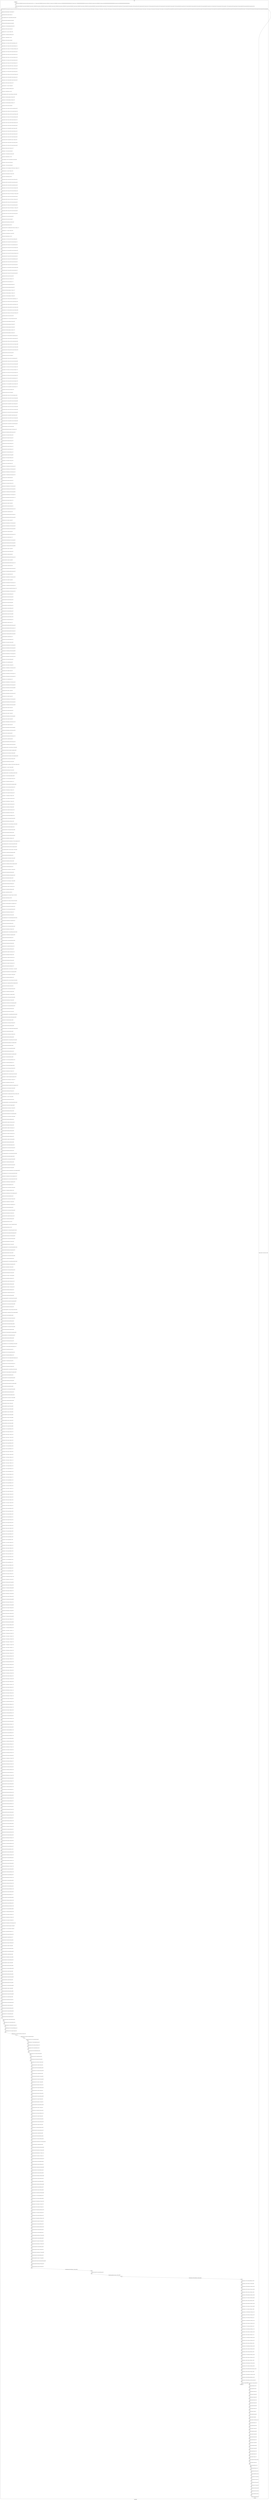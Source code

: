 digraph G {
label="Btor2XCFA";
subgraph cluster_0 {
label="main";
main_init[];
l1[];
l3[];
l4[];
l5[];
l6[];
l7[];
l8[];
l9[];
l10[];
l11[];
l12[];
l13[];
l14[];
l15[];
l16[];
l17[];
l18[];
l19[];
l20[];
l21[];
l22[];
l23[];
l24[];
l25[];
l26[];
l27[];
l28[];
l29[];
l30[];
l31[];
l32[];
l33[];
l34[];
l35[];
l36[];
l37[];
l38[];
l39[];
l40[];
l41[];
l42[];
l43[];
l44[];
l45[];
l46[];
l47[];
l48[];
l49[];
l50[];
l51[];
l52[];
l53[];
l54[];
l55[];
l56[];
l57[];
l58[];
l59[];
l60[];
l61[];
l62[];
l63[];
l64[];
l65[];
l66[];
l67[];
l68[];
l69[];
l70[];
l71[];
l72[];
l73[];
l74[];
l75[];
l76[];
l77[];
l78[];
l79[];
l80[];
l81[];
l82[];
l83[];
l84[];
l85[];
l86[];
l87[];
l88[];
l89[];
l90[];
l91[];
l92[];
l93[];
l94[];
l95[];
l96[];
l97[];
l98[];
l99[];
l100[];
l101[];
l102[];
l103[];
l104[];
l105[];
l106[];
l107[];
l108[];
l109[];
l110[];
l111[];
l112[];
l113[];
l114[];
l115[];
l116[];
l117[];
l118[];
l119[];
l120[];
l121[];
l122[];
l123[];
l124[];
l125[];
l126[];
l127[];
l128[];
l129[];
l130[];
l131[];
l132[];
l133[];
l134[];
l135[];
l136[];
l137[];
l138[];
l139[];
l140[];
l141[];
l142[];
l143[];
l144[];
l145[];
l146[];
l147[];
l148[];
l149[];
l150[];
l151[];
l152[];
l153[];
l154[];
l155[];
l156[];
l157[];
l158[];
l159[];
l160[];
l161[];
l162[];
l163[];
l164[];
l165[];
l166[];
l167[];
l168[];
l169[];
l170[];
l171[];
l172[];
l173[];
l174[];
l175[];
l176[];
l177[];
l178[];
l179[];
l180[];
l181[];
l182[];
l183[];
l184[];
l185[];
l186[];
l187[];
l188[];
l189[];
l190[];
l191[];
l192[];
l193[];
l194[];
l195[];
l196[];
l197[];
l198[];
l199[];
l200[];
l201[];
l202[];
l203[];
l204[];
l205[];
l206[];
l207[];
l208[];
l209[];
l210[];
l211[];
l212[];
l213[];
l214[];
l215[];
l216[];
l217[];
l218[];
l219[];
l220[];
l221[];
l222[];
l223[];
l224[];
l225[];
l226[];
l227[];
l228[];
l229[];
l230[];
l231[];
l232[];
l233[];
l234[];
l235[];
l236[];
l237[];
l238[];
l239[];
l240[];
l241[];
l242[];
l243[];
l244[];
l245[];
l246[];
l247[];
l248[];
l249[];
l250[];
l251[];
l252[];
l253[];
l254[];
l255[];
l256[];
l257[];
l258[];
l259[];
l260[];
l261[];
l262[];
l263[];
l264[];
l265[];
l266[];
l267[];
l268[];
l269[];
l270[];
l271[];
l272[];
l273[];
l274[];
l275[];
l276[];
l277[];
l278[];
l279[];
l280[];
l281[];
l282[];
l283[];
l284[];
l285[];
l286[];
l287[];
l288[];
l289[];
l290[];
l291[];
l292[];
l293[];
l294[];
l295[];
l296[];
l297[];
l298[];
l299[];
l300[];
l301[];
l302[];
l303[];
l304[];
l305[];
l306[];
l307[];
l308[];
l309[];
l310[];
l311[];
l312[];
l313[];
l314[];
l315[];
l316[];
l317[];
l318[];
l319[];
l320[];
l321[];
l322[];
l323[];
l324[];
l325[];
l326[];
l327[];
l328[];
l329[];
l330[];
l331[];
l332[];
l333[];
l334[];
l335[];
l336[];
l337[];
l338[];
l339[];
l340[];
l341[];
l342[];
l343[];
l344[];
l345[];
l346[];
l347[];
l348[];
l349[];
l350[];
l351[];
l352[];
l353[];
l354[];
l355[];
l356[];
l357[];
l358[];
l359[];
l360[];
l361[];
l362[];
l363[];
l364[];
l365[];
l366[];
l367[];
l368[];
l369[];
l370[];
l371[];
l372[];
l373[];
l374[];
l375[];
l376[];
l377[];
l378[];
l379[];
l380[];
l381[];
l382[];
l383[];
l384[];
l385[];
l386[];
l387[];
l388[];
l389[];
l390[];
l391[];
l392[];
l393[];
l394[];
l395[];
l396[];
l397[];
l398[];
l399[];
l400[];
l401[];
l402[];
l403[];
l404[];
l405[];
l406[];
l407[];
l408[];
l409[];
l410[];
l411[];
l412[];
l413[];
l414[];
l415[];
l416[];
l417[];
l418[];
l419[];
l420[];
l421[];
l422[];
l423[];
l424[];
l425[];
l426[];
l427[];
l428[];
l429[];
l430[];
l431[];
l432[];
l433[];
l434[];
l435[];
l436[];
l437[];
l438[];
l439[];
l440[];
l441[];
l442[];
l443[];
l444[];
l445[];
l446[];
l447[];
l448[];
l449[];
l450[];
l451[];
l452[];
l453[];
l454[];
l455[];
l456[];
l457[];
l458[];
l459[];
l460[];
l461[];
l462[];
l463[];
l464[];
l465[];
l466[];
l467[];
l468[];
l469[];
l470[];
l471[];
l472[];
l473[];
l474[];
l475[];
l476[];
l477[];
l478[];
l479[];
l480[];
l481[];
l482[];
l483[];
l484[];
l485[];
l486[];
l487[];
l488[];
l489[];
l490[];
l491[];
l492[];
l493[];
l494[];
l495[];
l496[];
l497[];
l498[];
l499[];
l500[];
l501[];
l502[];
l503[];
l504[];
l505[];
l506[];
l507[];
l508[];
l509[];
l510[];
l511[];
l512[];
l513[];
l514[];
l515[];
l516[];
l517[];
l518[];
l519[];
l520[];
l521[];
l522[];
l523[];
l524[];
l525[];
l526[];
l527[];
l528[];
l529[];
l530[];
l531[];
l532[];
l533[];
l534[];
l535[];
l536[];
l537[];
l538[];
l539[];
l540[];
l541[];
l542[];
l543[];
l544[];
l545[];
l546[];
l547[];
l548[];
l549[];
l550[];
l551[];
l552[];
l553[];
l554[];
l555[];
l556[];
l557[];
l558[];
l559[];
l560[];
l561[];
l562[];
l563[];
l564[];
l565[];
l566[];
l567[];
l568[];
l569[];
l570[];
l571[];
l572[];
l573[];
l574[];
l575[];
l576[];
l577[];
l578[];
l579[];
l580[];
l581[];
l582[];
l583[];
l584[];
l585[];
l586[];
l587[];
l588[];
l589[];
l590[];
l591[];
l592[];
l593[];
l594[];
l595[];
l596[];
l597[];
l598[];
l599[];
l600[];
l601[];
l602[];
l603[];
l604[];
l605[];
l606[];
l607[];
l608[];
l609[];
l610[];
l611[];
l612[];
l613[];
l614[];
l615[];
l616[];
l617[];
l618[];
l619[];
l620[];
l621[];
l622[];
l623[];
l624[];
l625[];
l626[];
l627[];
l628[];
l629[];
l630[];
l631[];
l632[];
l633[];
l634[];
l635[];
l636[];
l637[];
l638[];
l639[];
l640[];
l641[];
l642[];
l643[];
l644[];
l645[];
l646[];
l647[];
l648[];
l649[];
l650[];
l651[];
l652[];
l653[];
l654[];
l655[];
l656[];
l657[];
l658[];
l659[];
l660[];
l661[];
l662[];
l663[];
l664[];
l665[];
l666[];
l667[];
l668[];
l669[];
l670[];
l671[];
l672[];
l673[];
l674[];
l675[];
l676[];
l677[];
l678[];
l679[];
l680[];
l681[];
l682[];
l683[];
l684[];
l685[];
l686[];
l687[];
l688[];
l689[];
l690[];
l691[];
l692[];
l693[];
l694[];
l695[];
l696[];
l697[];
l698[];
l699[];
l700[];
l701[];
l702[];
l703[];
l704[];
l705[];
l706[];
l707[];
l708[];
l709[];
l710[];
l711[];
l712[];
l713[];
l714[];
l715[];
l716[];
l717[];
l718[];
l719[];
l720[];
l721[];
l722[];
l723[];
l724[];
l725[];
l726[];
l727[];
l728[];
l729[];
l730[];
l731[];
l732[];
l733[];
l734[];
l735[];
l736[];
l737[];
l738[];
l739[];
l740[];
l741[];
l742[];
l743[];
l744[];
l745[];
l746[];
l747[];
l748[];
l749[];
l750[];
l751[];
l752[];
l753[];
l754[];
l755[];
l756[];
l757[];
l758[];
l759[];
l760[];
l761[];
l762[];
l763[];
l764[];
l765[];
l766[];
l767[];
l768[];
l769[];
l770[];
l771[];
l772[];
l773[];
l774[];
l775[];
l776[];
l777[];
l778[];
l779[];
l780[];
l781[];
l782[];
l783[];
l784[];
l785[];
l786[];
l787[];
l788[];
l789[];
l790[];
l791[];
l792[];
l793[];
l794[];
l795[];
l796[];
l797[];
l798[];
l799[];
l800[];
l801[];
l802[];
l803[];
l804[];
l805[];
l806[];
l807[];
l808[];
l809[];
l810[];
l811[];
l812[];
l813[];
l814[];
l815[];
l816[];
l817[];
l818[];
l819[];
l820[];
l821[];
l822[];
l823[];
l824[];
l825[];
l826[];
l827[];
l828[];
l829[];
l830[];
l831[];
l832[];
l833[];
l834[];
l835[];
l836[];
l837[];
l838[];
l839[];
main_error[];
l840[];
l841[];
l842[];
l843[];
l844[];
l845[];
l846[];
l847[];
l848[];
l849[];
l850[];
l851[];
l852[];
l853[];
l854[];
l855[];
l856[];
l857[];
l858[];
l859[];
l860[];
l861[];
l862[];
l863[];
l864[];
l865[];
l866[];
l867[];
l868[];
l869[];
l870[];
l871[];
l872[];
l873[];
l874[];
l875[];
l876[];
l877[];
l878[];
l879[];
l880[];
main_init -> l1 [label="[(assign const_5 #b00000000),(assign const_30 #b0),(assign const_91 #b11111111),(assign const_92 #b00000000),(assign const_97 #b00010101),(assign const_102 #b00000001),(assign const_106 #b00000000000000000000000000010100),(assign const_107 #b000000000000000000000000),(assign const_150 #b00010100),(assign const_180 #b00000010),(assign const_465 #b00000000000000000000000000000000),(assign const_519 #b00000000000000000000000000000001)] "];
l3 -> l4 [label="[(havoc input_95),(havoc input_98),(havoc input_100),(havoc input_103),(havoc input_104),(havoc input_105),(havoc input_112),(havoc input_113),(havoc input_114),(havoc input_115),(havoc input_116),(havoc input_117),(havoc input_118),(havoc input_119),(havoc input_137),(havoc input_138),(havoc input_142),(havoc input_143),(havoc input_144),(havoc input_145),(havoc input_146),(havoc input_147),(havoc input_170),(havoc input_174),(havoc input_179),(havoc input_181),(havoc input_182),(havoc input_183),(havoc input_184),(havoc input_203),(havoc input_207),(havoc input_209),(havoc input_210),(havoc input_211),(havoc input_212),(havoc input_213),(havoc input_237),(havoc input_241),(havoc input_265),(havoc input_266),(havoc input_282),(havoc input_283),(havoc input_308),(havoc input_322),(havoc input_324),(havoc input_326),(havoc input_337),(havoc input_342),(havoc input_344),(havoc input_352),(havoc input_354),(havoc input_356),(havoc input_388),(havoc input_402),(havoc input_404),(havoc input_406),(havoc input_417),(havoc input_422),(havoc input_424),(havoc input_432),(havoc input_434),(havoc input_436)] "];
l4 -> l5 [label="[(assign binary_89 (bvand state_47 (bvnot state_87)))] "];
l5 -> l6 [label="[(assign binary_93 (bvxor const_91 state_12))] "];
l6 -> l7 [label="[(assign comparison_94 (ite (= const_92 binary_93) #b1 #b0))] "];
l7 -> l8 [label="[(assign binary_96 (bvand comparison_94 input_95))] "];
l8 -> l9 [label="[(assign binary_99 (bvand comparison_94 input_98))] "];
l9 -> l10 [label="[(assign binary_101 (bvand comparison_94 input_100))] "];
l10 -> l11 [label="[(assign binary_108 (bvxor const_91 state_10))] "];
l11 -> l12 [label="[(assign binary_109 (++ const_107 binary_108))] "];
l12 -> l13 [label="[(assign binary_110 (bvadd const_106 binary_109))] "];
l13 -> l14 [label="[(assign slice_111 (extract binary_110 0 8))] "];
l14 -> l15 [label="[(assign binary_120 (bvxor const_91 state_6))] "];
l15 -> l16 [label="[(assign ternary_121 (ite (= input_119 #b1) const_92 binary_120))] "];
l16 -> l17 [label="[(assign ternary_122 (ite (= input_118 #b1) const_91 ternary_121))] "];
l17 -> l18 [label="[(assign ternary_123 (ite (= input_117 #b1) binary_108 ternary_122))] "];
l18 -> l19 [label="[(assign ternary_124 (ite (= input_116 #b1) const_91 ternary_123))] "];
l19 -> l20 [label="[(assign ternary_125 (ite (= input_115 #b1) const_91 ternary_124))] "];
l20 -> l21 [label="[(assign ternary_126 (ite (= input_114 #b1) const_91 ternary_125))] "];
l21 -> l22 [label="[(assign ternary_127 (ite (= input_113 #b1) const_91 ternary_126))] "];
l22 -> l23 [label="[(assign ternary_128 (ite (= input_112 #b1) const_91 ternary_127))] "];
l23 -> l24 [label="[(assign ternary_129 (ite (= input_105 #b1) slice_111 ternary_128))] "];
l24 -> l25 [label="[(assign ternary_130 (ite (= input_104 #b1) const_91 ternary_129))] "];
l25 -> l26 [label="[(assign ternary_131 (ite (= input_103 #b1) const_91 ternary_130))] "];
l26 -> l27 [label="[(assign ternary_132 (ite (= binary_101 #b1) const_102 ternary_131))] "];
l27 -> l28 [label="[(assign ternary_133 (ite (= binary_99 #b1) const_91 ternary_132))] "];
l28 -> l29 [label="[(assign ternary_134 (ite (= binary_96 #b1) const_97 ternary_133))] "];
l29 -> l30 [label="[(assign binary_135 (bvxor const_91 ternary_134))] "];
l30 -> l31 [label="[(assign binary_139 (++ const_107 binary_93))] "];
l31 -> l32 [label="[(assign binary_140 (bvadd const_106 binary_139))] "];
l32 -> l33 [label="[(assign slice_141 (extract binary_140 0 8))] "];
l33 -> l34 [label="[(assign comparison_148 (ite (= const_102 binary_108) #b1 #b0))] "];
l34 -> l35 [label="[(assign binary_149 (bvand comparison_148 input_105))] "];
l35 -> l36 [label="[(assign binary_151 (bvand comparison_148 input_115))] "];
l36 -> l37 [label="[(assign binary_152 (bvand comparison_148 input_117))] "];
l37 -> l38 [label="[(assign binary_153 (bvxor const_91 state_8))] "];
l38 -> l39 [label="[(assign ternary_154 (ite (= binary_152 #b1) const_92 binary_153))] "];
l39 -> l40 [label="[(assign ternary_155 (ite (= binary_151 #b1) const_91 ternary_154))] "];
l40 -> l41 [label="[(assign ternary_156 (ite (= binary_149 #b1) const_150 ternary_155))] "];
l41 -> l42 [label="[(assign ternary_157 (ite (= input_147 #b1) const_102 ternary_156))] "];
l42 -> l43 [label="[(assign ternary_158 (ite (= input_146 #b1) const_91 ternary_157))] "];
l43 -> l44 [label="[(assign ternary_159 (ite (= input_100 #b1) binary_93 ternary_158))] "];
l44 -> l45 [label="[(assign ternary_160 (ite (= input_145 #b1) const_91 ternary_159))] "];
l45 -> l46 [label="[(assign ternary_161 (ite (= input_98 #b1) const_91 ternary_160))] "];
l46 -> l47 [label="[(assign ternary_162 (ite (= input_144 #b1) const_91 ternary_161))] "];
l47 -> l48 [label="[(assign ternary_163 (ite (= input_143 #b1) const_91 ternary_162))] "];
l48 -> l49 [label="[(assign ternary_164 (ite (= input_142 #b1) const_91 ternary_163))] "];
l49 -> l50 [label="[(assign ternary_165 (ite (= input_95 #b1) slice_141 ternary_164))] "];
l50 -> l51 [label="[(assign ternary_166 (ite (= input_138 #b1) const_91 ternary_165))] "];
l51 -> l52 [label="[(assign ternary_167 (ite (= input_137 #b1) const_91 ternary_166))] "];
l52 -> l53 [label="[(assign binary_168 (bvxor const_91 ternary_167))] "];
l53 -> l54 [label="[(assign binary_171 (bvxor const_91 state_18))] "];
l54 -> l55 [label="[(assign binary_172 (bvsrem binary_109 const_106))] "];
l55 -> l56 [label="[(assign slice_173 (extract binary_172 0 8))] "];
l56 -> l57 [label="[(assign comparison_175 (ite (= const_92 binary_108) #b1 #b0))] "];
l57 -> l58 [label="[(assign binary_176 (bvxor const_102 state_14))] "];
l58 -> l59 [label="[(assign binary_177 (bvxor const_91 state_16))] "];
l59 -> l60 [label="[(assign ternary_178 (ite (= comparison_175 #b1) binary_176 binary_177))] "];
l60 -> l61 [label="[(assign binary_185 (++ const_107 binary_120))] "];
l61 -> l62 [label="[(assign binary_186 (bvsrem binary_185 const_106))] "];
l62 -> l63 [label="[(assign slice_187 (extract binary_186 0 8))] "];
l63 -> l64 [label="[(assign ternary_188 (ite (= input_184 #b1) slice_187 binary_108))] "];
l64 -> l65 [label="[(assign ternary_189 (ite (= input_183 #b1) const_91 ternary_188))] "];
l65 -> l66 [label="[(assign ternary_190 (ite (= input_182 #b1) const_92 ternary_189))] "];
l66 -> l67 [label="[(assign ternary_191 (ite (= input_181 #b1) const_102 ternary_190))] "];
l67 -> l68 [label="[(assign ternary_192 (ite (= input_179 #b1) const_180 ternary_191))] "];
l68 -> l69 [label="[(assign ternary_193 (ite (= input_174 #b1) ternary_178 ternary_192))] "];
l69 -> l70 [label="[(assign ternary_194 (ite (= input_116 #b1) const_91 ternary_193))] "];
l70 -> l71 [label="[(assign ternary_195 (ite (= input_114 #b1) slice_173 ternary_194))] "];
l71 -> l72 [label="[(assign ternary_196 (ite (= input_113 #b1) const_91 ternary_195))] "];
l72 -> l73 [label="[(assign ternary_197 (ite (= input_112 #b1) const_91 ternary_196))] "];
l73 -> l74 [label="[(assign ternary_198 (ite (= input_170 #b1) binary_171 ternary_197))] "];
l74 -> l75 [label="[(assign ternary_199 (ite (= input_104 #b1) const_91 ternary_198))] "];
l75 -> l76 [label="[(assign ternary_200 (ite (= input_103 #b1) const_91 ternary_199))] "];
l76 -> l77 [label="[(assign binary_201 (bvxor const_91 ternary_200))] "];
l77 -> l78 [label="[(assign binary_204 (bvxor const_91 state_20))] "];
l78 -> l79 [label="[(assign binary_205 (bvsrem binary_139 const_106))] "];
l79 -> l80 [label="[(assign slice_206 (extract binary_205 0 8))] "];
l80 -> l81 [label="[(assign ternary_208 (ite (= comparison_94 #b1) binary_176 binary_177))] "];
l81 -> l82 [label="[(assign binary_214 (++ const_107 binary_153))] "];
l82 -> l83 [label="[(assign binary_215 (bvsrem binary_214 const_106))] "];
l83 -> l84 [label="[(assign slice_216 (extract binary_215 0 8))] "];
l84 -> l85 [label="[(assign ternary_217 (ite (= input_213 #b1) slice_216 binary_93))] "];
l85 -> l86 [label="[(assign ternary_218 (ite (= input_212 #b1) const_91 ternary_217))] "];
l86 -> l87 [label="[(assign ternary_219 (ite (= input_211 #b1) const_92 ternary_218))] "];
l87 -> l88 [label="[(assign ternary_220 (ite (= input_210 #b1) const_102 ternary_219))] "];
l88 -> l89 [label="[(assign ternary_221 (ite (= input_209 #b1) const_180 ternary_220))] "];
l89 -> l90 [label="[(assign ternary_222 (ite (= input_207 #b1) ternary_208 ternary_221))] "];
l90 -> l91 [label="[(assign ternary_223 (ite (= input_145 #b1) const_91 ternary_222))] "];
l91 -> l92 [label="[(assign ternary_224 (ite (= input_144 #b1) slice_206 ternary_223))] "];
l92 -> l93 [label="[(assign ternary_225 (ite (= input_143 #b1) const_91 ternary_224))] "];
l93 -> l94 [label="[(assign ternary_226 (ite (= input_142 #b1) const_91 ternary_225))] "];
l94 -> l95 [label="[(assign ternary_227 (ite (= input_203 #b1) binary_204 ternary_226))] "];
l95 -> l96 [label="[(assign ternary_228 (ite (= input_138 #b1) const_91 ternary_227))] "];
l96 -> l97 [label="[(assign ternary_229 (ite (= input_137 #b1) const_91 ternary_228))] "];
l97 -> l98 [label="[(assign binary_230 (bvxor const_91 ternary_229))] "];
l98 -> l99 [label="[(assign binary_232 (bvxor const_102 binary_176))] "];
l99 -> l100 [label="[(assign binary_234 (bvxor const_91 binary_177))] "];
l100 -> l101 [label="[(assign binary_236 (bvand comparison_94 input_207))] "];
l101 -> l102 [label="[(assign binary_238 (bvand comparison_94 input_237))] "];
l102 -> l103 [label="[(assign binary_239 (bvand comparison_175 input_117))] "];
l103 -> l104 [label="[(assign binary_240 (bvand comparison_175 input_174))] "];
l104 -> l105 [label="[(assign binary_242 (bvand comparison_175 input_241))] "];
l105 -> l106 [label="[(assign ternary_243 (ite (= binary_242 #b1) const_92 binary_171))] "];
l106 -> l107 [label="[(assign ternary_244 (ite (= binary_240 #b1) const_92 ternary_243))] "];
l107 -> l108 [label="[(assign ternary_245 (ite (= binary_239 #b1) const_92 ternary_244))] "];
l108 -> l109 [label="[(assign ternary_246 (ite (= binary_238 #b1) const_102 ternary_245))] "];
l109 -> l110 [label="[(assign ternary_247 (ite (= binary_236 #b1) const_102 ternary_246))] "];
l110 -> l111 [label="[(assign ternary_248 (ite (= binary_101 #b1) const_102 ternary_247))] "];
l111 -> l112 [label="[(assign binary_249 (bvxor const_91 ternary_248))] "];
l112 -> l113 [label="[(assign comparison_251 (ite (= const_102 binary_93) #b1 #b0))] "];
l113 -> l114 [label="[(assign binary_252 (bvand comparison_251 input_100))] "];
l114 -> l115 [label="[(assign binary_253 (bvand comparison_251 input_207))] "];
l115 -> l116 [label="[(assign binary_254 (bvand comparison_251 input_237))] "];
l116 -> l117 [label="[(assign binary_255 (bvand comparison_148 input_174))] "];
l117 -> l118 [label="[(assign binary_256 (bvand comparison_148 input_241))] "];
l118 -> l119 [label="[(assign ternary_257 (ite (= binary_256 #b1) const_92 binary_204))] "];
l119 -> l120 [label="[(assign ternary_258 (ite (= binary_255 #b1) const_92 ternary_257))] "];
l120 -> l121 [label="[(assign ternary_259 (ite (= binary_152 #b1) const_92 ternary_258))] "];
l121 -> l122 [label="[(assign ternary_260 (ite (= binary_254 #b1) const_102 ternary_259))] "];
l122 -> l123 [label="[(assign ternary_261 (ite (= binary_253 #b1) const_102 ternary_260))] "];
l123 -> l124 [label="[(assign ternary_262 (ite (= binary_252 #b1) const_102 ternary_261))] "];
l124 -> l125 [label="[(assign binary_263 (bvxor const_91 ternary_262))] "];
l125 -> l126 [label="[(assign binary_267 (bvxor const_102 state_22))] "];
l126 -> l127 [label="[(assign ternary_268 (ite (= input_119 #b1) const_92 binary_267))] "];
l127 -> l128 [label="[(assign ternary_269 (ite (= input_118 #b1) const_102 ternary_268))] "];
l128 -> l129 [label="[(assign ternary_270 (ite (= input_116 #b1) const_102 ternary_269))] "];
l129 -> l130 [label="[(assign ternary_271 (ite (= input_115 #b1) const_102 ternary_270))] "];
l130 -> l131 [label="[(assign ternary_272 (ite (= input_114 #b1) const_102 ternary_271))] "];
l131 -> l132 [label="[(assign ternary_273 (ite (= input_113 #b1) const_102 ternary_272))] "];
l132 -> l133 [label="[(assign ternary_274 (ite (= input_112 #b1) const_102 ternary_273))] "];
l133 -> l134 [label="[(assign ternary_275 (ite (= input_105 #b1) const_92 ternary_274))] "];
l134 -> l135 [label="[(assign ternary_276 (ite (= input_104 #b1) const_102 ternary_275))] "];
l135 -> l136 [label="[(assign ternary_277 (ite (= input_266 #b1) const_102 ternary_276))] "];
l136 -> l137 [label="[(assign ternary_278 (ite (= input_265 #b1) const_92 ternary_277))] "];
l137 -> l138 [label="[(assign binary_279 (bvxor const_102 ternary_278))] "];
l138 -> l139 [label="[(assign binary_284 (bvxor const_102 state_26))] "];
l139 -> l140 [label="[(assign ternary_285 (ite (= input_147 #b1) const_92 binary_284))] "];
l140 -> l141 [label="[(assign ternary_286 (ite (= input_146 #b1) const_102 ternary_285))] "];
l141 -> l142 [label="[(assign ternary_287 (ite (= input_145 #b1) const_102 ternary_286))] "];
l142 -> l143 [label="[(assign ternary_288 (ite (= input_98 #b1) const_102 ternary_287))] "];
l143 -> l144 [label="[(assign ternary_289 (ite (= input_144 #b1) const_102 ternary_288))] "];
l144 -> l145 [label="[(assign ternary_290 (ite (= input_143 #b1) const_102 ternary_289))] "];
l145 -> l146 [label="[(assign ternary_291 (ite (= input_142 #b1) const_102 ternary_290))] "];
l146 -> l147 [label="[(assign ternary_292 (ite (= input_95 #b1) const_92 ternary_291))] "];
l147 -> l148 [label="[(assign ternary_293 (ite (= input_138 #b1) const_102 ternary_292))] "];
l148 -> l149 [label="[(assign ternary_294 (ite (= input_283 #b1) const_102 ternary_293))] "];
l149 -> l150 [label="[(assign ternary_295 (ite (= input_282 #b1) const_92 ternary_294))] "];
l150 -> l151 [label="[(assign binary_296 (bvxor const_102 ternary_295))] "];
l151 -> l152 [label="[(assign binary_299 (bvand (bvnot state_31) (bvnot input_119)))] "];
l152 -> l153 [label="[(assign binary_300 (bvand binary_299 (bvnot input_184)))] "];
l153 -> l154 [label="[(assign binary_301 (bvor binary_300 input_183))] "];
l154 -> l155 [label="[(assign binary_302 (bvor binary_301 input_118))] "];
l155 -> l156 [label="[(assign binary_303 (bvor binary_302 input_116))] "];
l156 -> l157 [label="[(assign binary_304 (bvor binary_303 input_115))] "];
l157 -> l158 [label="[(assign binary_305 (bvor binary_304 input_114))] "];
l158 -> l159 [label="[(assign binary_306 (bvor binary_305 input_113))] "];
l159 -> l160 [label="[(assign binary_307 (bvor binary_306 input_112))] "];
l160 -> l161 [label="[(assign binary_309 (bvor binary_307 input_308))] "];
l161 -> l162 [label="[(assign binary_310 (bvor binary_309 input_104))] "];
l162 -> l163 [label="[(assign binary_311 (bvor binary_310 input_103))] "];
l163 -> l164 [label="[(assign binary_313 (bvor state_33 input_119))] "];
l164 -> l165 [label="[(assign binary_314 (bvand binary_313 (bvnot input_118)))] "];
l165 -> l166 [label="[(assign binary_315 (bvand binary_314 (bvnot input_182)))] "];
l166 -> l167 [label="[(assign binary_316 (bvand binary_315 (bvnot input_181)))] "];
l167 -> l168 [label="[(assign binary_317 (bvand binary_316 (bvnot input_179)))] "];
l168 -> l169 [label="[(assign binary_319 (bvor state_35 input_182))] "];
l169 -> l170 [label="[(assign binary_320 (bvor binary_319 input_181))] "];
l170 -> l171 [label="[(assign binary_321 (bvor binary_320 input_179))] "];
l171 -> l172 [label="[(assign binary_323 (bvand binary_321 (bvnot input_322)))] "];
l172 -> l173 [label="[(assign binary_325 (bvand binary_323 (bvnot input_324)))] "];
l173 -> l174 [label="[(assign binary_327 (bvand binary_325 (bvnot input_326)))] "];
l174 -> l175 [label="[(assign binary_328 (bvand binary_327 (bvnot input_241)))] "];
l175 -> l176 [label="[(assign binary_329 (bvand binary_328 (bvnot input_117)))] "];
l176 -> l177 [label="[(assign binary_330 (bvor binary_329 input_170))] "];
l177 -> l178 [label="[(assign binary_332 (bvor state_37 input_322))] "];
l178 -> l179 [label="[(assign binary_333 (bvor binary_332 input_241))] "];
l179 -> l180 [label="[(assign binary_334 (bvand binary_333 (bvnot input_116)))] "];
l180 -> l181 [label="[(assign binary_336 (bvor state_39 input_184))] "];
l181 -> l182 [label="[(assign binary_338 (bvand binary_336 (bvnot input_337)))] "];
l182 -> l183 [label="[(assign binary_339 (bvand binary_338 (bvnot input_183)))] "];
l183 -> l184 [label="[(assign binary_341 (bvor state_41 input_337))] "];
l184 -> l185 [label="[(assign binary_343 (bvand binary_341 (bvnot input_342)))] "];
l185 -> l186 [label="[(assign binary_345 (bvand binary_343 (bvnot input_344)))] "];
l186 -> l187 [label="[(assign binary_346 (bvand binary_345 (bvnot input_308)))] "];
l187 -> l188 [label="[(assign binary_348 (bvor state_43 input_324))] "];
l188 -> l189 [label="[(assign binary_349 (bvand binary_348 (bvnot input_113)))] "];
l189 -> l190 [label="[(assign binary_351 (bvor state_45 input_117))] "];
l190 -> l191 [label="[(assign binary_353 (bvand binary_351 (bvnot input_352)))] "];
l191 -> l192 [label="[(assign binary_355 (bvand binary_353 (bvnot input_354)))] "];
l192 -> l193 [label="[(assign binary_357 (bvand binary_355 (bvnot input_356)))] "];
l193 -> l194 [label="[(assign binary_359 (bvor state_47 input_352))] "];
l194 -> l195 [label="[(assign binary_360 (bvor binary_359 input_342))] "];
l195 -> l196 [label="[(assign binary_362 (bvor state_49 input_354))] "];
l196 -> l197 [label="[(assign binary_363 (bvand binary_362 (bvnot input_115)))] "];
l197 -> l198 [label="[(assign binary_365 (bvor state_51 input_356))] "];
l198 -> l199 [label="[(assign binary_366 (bvand binary_365 (bvnot input_114)))] "];
l199 -> l200 [label="[(assign binary_368 (bvor state_53 input_344))] "];
l200 -> l201 [label="[(assign binary_369 (bvand binary_368 (bvnot input_105)))] "];
l201 -> l202 [label="[(assign binary_370 (bvand binary_369 (bvnot input_104)))] "];
l202 -> l203 [label="[(assign binary_372 (bvor state_55 input_105))] "];
l203 -> l204 [label="[(assign binary_373 (bvand binary_372 (bvnot input_103)))] "];
l204 -> l205 [label="[(assign binary_375 (bvor state_57 input_326))] "];
l205 -> l206 [label="[(assign binary_376 (bvand binary_375 (bvnot input_112)))] "];
l206 -> l207 [label="[(assign binary_377 (bvand binary_376 (bvnot input_170)))] "];
l207 -> l208 [label="[(assign binary_379 (bvand (bvnot state_59) (bvnot input_147)))] "];
l208 -> l209 [label="[(assign binary_380 (bvand binary_379 (bvnot input_213)))] "];
l209 -> l210 [label="[(assign binary_381 (bvor binary_380 input_212))] "];
l210 -> l211 [label="[(assign binary_382 (bvor binary_381 input_146))] "];
l211 -> l212 [label="[(assign binary_383 (bvor binary_382 input_145))] "];
l212 -> l213 [label="[(assign binary_384 (bvor binary_383 input_98))] "];
l213 -> l214 [label="[(assign binary_385 (bvor binary_384 input_144))] "];
l214 -> l215 [label="[(assign binary_386 (bvor binary_385 input_143))] "];
l215 -> l216 [label="[(assign binary_387 (bvor binary_386 input_142))] "];
l216 -> l217 [label="[(assign binary_389 (bvor binary_387 input_388))] "];
l217 -> l218 [label="[(assign binary_390 (bvor binary_389 input_138))] "];
l218 -> l219 [label="[(assign binary_391 (bvor binary_390 input_137))] "];
l219 -> l220 [label="[(assign binary_393 (bvor state_61 input_147))] "];
l220 -> l221 [label="[(assign binary_394 (bvand binary_393 (bvnot input_146)))] "];
l221 -> l222 [label="[(assign binary_395 (bvand binary_394 (bvnot input_211)))] "];
l222 -> l223 [label="[(assign binary_396 (bvand binary_395 (bvnot input_210)))] "];
l223 -> l224 [label="[(assign binary_397 (bvand binary_396 (bvnot input_209)))] "];
l224 -> l225 [label="[(assign binary_399 (bvor state_63 input_211))] "];
l225 -> l226 [label="[(assign binary_400 (bvor binary_399 input_210))] "];
l226 -> l227 [label="[(assign binary_401 (bvor binary_400 input_209))] "];
l227 -> l228 [label="[(assign binary_403 (bvand binary_401 (bvnot input_402)))] "];
l228 -> l229 [label="[(assign binary_405 (bvand binary_403 (bvnot input_404)))] "];
l229 -> l230 [label="[(assign binary_407 (bvand binary_405 (bvnot input_406)))] "];
l230 -> l231 [label="[(assign binary_408 (bvand binary_407 (bvnot input_237)))] "];
l231 -> l232 [label="[(assign binary_409 (bvand binary_408 (bvnot input_100)))] "];
l232 -> l233 [label="[(assign binary_410 (bvor binary_409 input_203))] "];
l233 -> l234 [label="[(assign binary_412 (bvor state_65 input_402))] "];
l234 -> l235 [label="[(assign binary_413 (bvor binary_412 input_237))] "];
l235 -> l236 [label="[(assign binary_414 (bvand binary_413 (bvnot input_145)))] "];
l236 -> l237 [label="[(assign binary_416 (bvor state_67 input_213))] "];
l237 -> l238 [label="[(assign binary_418 (bvand binary_416 (bvnot input_417)))] "];
l238 -> l239 [label="[(assign binary_419 (bvand binary_418 (bvnot input_212)))] "];
l239 -> l240 [label="[(assign binary_421 (bvor state_69 input_417))] "];
l240 -> l241 [label="[(assign binary_423 (bvand binary_421 (bvnot input_422)))] "];
l241 -> l242 [label="[(assign binary_425 (bvand binary_423 (bvnot input_424)))] "];
l242 -> l243 [label="[(assign binary_426 (bvand binary_425 (bvnot input_388)))] "];
l243 -> l244 [label="[(assign binary_428 (bvor state_71 input_404))] "];
l244 -> l245 [label="[(assign binary_429 (bvand binary_428 (bvnot input_143)))] "];
l245 -> l246 [label="[(assign binary_431 (bvor state_73 input_100))] "];
l246 -> l247 [label="[(assign binary_433 (bvand binary_431 (bvnot input_432)))] "];
l247 -> l248 [label="[(assign binary_435 (bvand binary_433 (bvnot input_434)))] "];
l248 -> l249 [label="[(assign binary_437 (bvand binary_435 (bvnot input_436)))] "];
l249 -> l250 [label="[(assign binary_439 (bvor state_75 input_432))] "];
l250 -> l251 [label="[(assign binary_440 (bvor binary_439 input_422))] "];
l251 -> l252 [label="[(assign binary_442 (bvor state_77 input_434))] "];
l252 -> l253 [label="[(assign binary_443 (bvand binary_442 (bvnot input_98)))] "];
l253 -> l254 [label="[(assign binary_445 (bvor state_79 input_436))] "];
l254 -> l255 [label="[(assign binary_446 (bvand binary_445 (bvnot input_144)))] "];
l255 -> l256 [label="[(assign binary_448 (bvor state_81 input_424))] "];
l256 -> l257 [label="[(assign binary_449 (bvand binary_448 (bvnot input_95)))] "];
l257 -> l258 [label="[(assign binary_450 (bvand binary_449 (bvnot input_138)))] "];
l258 -> l259 [label="[(assign binary_452 (bvor state_83 input_95))] "];
l259 -> l260 [label="[(assign binary_453 (bvand binary_452 (bvnot input_137)))] "];
l260 -> l261 [label="[(assign binary_455 (bvor state_85 input_406))] "];
l261 -> l262 [label="[(assign binary_456 (bvand binary_455 (bvnot input_142)))] "];
l262 -> l263 [label="[(assign binary_457 (bvand binary_456 (bvnot input_203)))] "];
l263 -> l264 [label="[(assign comparison_459 (ite (= const_91 binary_120) #b1 #b0))] "];
l264 -> l265 [label="[(assign binary_460 (bvand (bvnot state_31) comparison_459))] "];
l265 -> l266 [label="[(assign binary_461 (bvor (bvnot input_119) binary_460))] "];
l266 -> l267 [label="[(assign binary_462 (bvand (bvnot state_31) (bvnot comparison_459)))] "];
l267 -> l268 [label="[(assign binary_463 (bvor (bvnot input_184) binary_462))] "];
l268 -> l269 [label="[(assign binary_464 (bvand binary_461 binary_463))] "];
l269 -> l270 [label="[(assign ternary_466 (ite (= comparison_175 #b1) binary_120 binary_153))] "];
l270 -> l271 [label="[(assign binary_467 (++ const_107 ternary_466))] "];
l271 -> l272 [label="[(assign binary_468 (bvsrem binary_467 const_106))] "];
l272 -> l273 [label="[(assign comparison_469 (ite (= const_465 binary_468) #b1 #b0))] "];
l273 -> l274 [label="[(assign binary_470 (bvand state_39 comparison_469))] "];
l274 -> l275 [label="[(assign binary_471 (bvor (bvnot input_337) binary_470))] "];
l275 -> l276 [label="[(assign binary_472 (bvand binary_464 binary_471))] "];
l276 -> l277 [label="[(assign binary_473 (bvand state_39 (bvnot comparison_469)))] "];
l277 -> l278 [label="[(assign binary_474 (bvor (bvnot input_183) binary_473))] "];
l278 -> l279 [label="[(assign binary_475 (bvand binary_472 binary_474))] "];
l279 -> l280 [label="[(assign binary_476 (bvor state_33 (bvnot input_118)))] "];
l280 -> l281 [label="[(assign binary_477 (bvand binary_475 binary_476))] "];
l281 -> l282 [label="[(assign binary_478 (bvor state_33 (bvnot input_182)))] "];
l282 -> l283 [label="[(assign binary_479 (bvand binary_477 binary_478))] "];
l283 -> l284 [label="[(assign binary_480 (bvor state_33 (bvnot input_181)))] "];
l284 -> l285 [label="[(assign binary_481 (bvand binary_479 binary_480))] "];
l285 -> l286 [label="[(assign binary_482 (bvor state_33 (bvnot input_179)))] "];
l286 -> l287 [label="[(assign binary_483 (bvand binary_481 binary_482))] "];
l287 -> l288 [label="[(assign binary_484 (bvand state_35 comparison_175))] "];
l288 -> l289 [label="[(assign binary_485 (bvor (bvnot input_322) binary_484))] "];
l289 -> l290 [label="[(assign binary_486 (bvand binary_483 binary_485))] "];
l290 -> l291 [label="[(assign comparison_487 (ite (= const_180 binary_108) #b1 #b0))] "];
l291 -> l292 [label="[(assign binary_488 (bvand state_35 comparison_487))] "];
l292 -> l293 [label="[(assign binary_489 (bvor (bvnot input_324) binary_488))] "];
l293 -> l294 [label="[(assign binary_490 (bvand binary_486 binary_489))] "];
l294 -> l295 [label="[(assign binary_491 (bvor binary_488 (bvnot input_326)))] "];
l295 -> l296 [label="[(assign binary_492 (bvand binary_490 binary_491))] "];
l296 -> l297 [label="[(assign binary_493 (bvand (bvnot comparison_175) (bvnot comparison_487)))] "];
l297 -> l298 [label="[(assign comparison_494 (ite (= const_91 ternary_466) #b1 #b0))] "];
l298 -> l299 [label="[(assign binary_495 (bvand binary_493 (bvnot comparison_494)))] "];
l299 -> l300 [label="[(assign comparison_496 (ite (= const_91 ternary_178) #b1 #b0))] "];
l300 -> l301 [label="[(assign binary_497 (bvand binary_495 comparison_496))] "];
l301 -> l302 [label="[(assign binary_498 (bvand state_35 binary_497))] "];
l302 -> l303 [label="[(assign binary_499 (bvor (bvnot input_241) binary_498))] "];
l303 -> l304 [label="[(assign binary_500 (bvand binary_492 binary_499))] "];
l304 -> l305 [label="[(assign binary_501 (bvand binary_495 (bvnot comparison_496)))] "];
l305 -> l306 [label="[(assign binary_502 (bvand state_35 binary_501))] "];
l306 -> l307 [label="[(assign binary_503 (bvor (bvnot input_174) binary_502))] "];
l307 -> l308 [label="[(assign binary_504 (bvand binary_500 binary_503))] "];
l308 -> l309 [label="[(assign binary_505 (bvand binary_493 comparison_494))] "];
l309 -> l310 [label="[(assign binary_506 (bvand state_35 binary_505))] "];
l310 -> l311 [label="[(assign binary_507 (bvor (bvnot input_117) binary_506))] "];
l311 -> l312 [label="[(assign binary_508 (bvand binary_504 binary_507))] "];
l312 -> l313 [label="[(assign binary_509 (bvor state_37 (bvnot input_116)))] "];
l313 -> l314 [label="[(assign binary_510 (bvand binary_508 binary_509))] "];
l314 -> l315 [label="[(assign slice_511 (extract binary_186 8 32))] "];
l315 -> l316 [label="[(assign comparison_512 (ite (= const_107 slice_511) #b1 #b0))] "];
l316 -> l317 [label="[(assign slice_513 (extract binary_186 0 8))] "];
l317 -> l318 [label="[(assign comparison_514 (ite (= binary_108 slice_513) #b1 #b0))] "];
l318 -> l319 [label="[(assign binary_515 (bvand comparison_512 comparison_514))] "];
l319 -> l320 [label="[(assign binary_516 (bvand state_45 (bvnot binary_515)))] "];
l320 -> l321 [label="[(assign binary_517 (bvor (bvnot input_352) binary_516))] "];
l321 -> l322 [label="[(assign binary_518 (bvand binary_510 binary_517))] "];
l322 -> l323 [label="[(assign binary_520 (bvsdiv binary_185 const_106))] "];
l323 -> l324 [label="[(assign comparison_521 (ite (= const_519 binary_520) #b1 #b0))] "];
l324 -> l325 [label="[(assign binary_522 (bvand binary_515 comparison_521))] "];
l325 -> l326 [label="[(assign binary_523 (bvand state_45 binary_522))] "];
l326 -> l327 [label="[(assign binary_524 (bvor (bvnot input_354) binary_523))] "];
l327 -> l328 [label="[(assign binary_525 (bvand binary_518 binary_524))] "];
l328 -> l329 [label="[(assign comparison_526 (ite (= const_465 binary_520) #b1 #b0))] "];
l329 -> l330 [label="[(assign binary_527 (bvand binary_515 comparison_526))] "];
l330 -> l331 [label="[(assign binary_528 (bvand state_45 binary_527))] "];
l331 -> l332 [label="[(assign binary_529 (bvor (bvnot input_356) binary_528))] "];
l332 -> l333 [label="[(assign binary_530 (bvand binary_525 binary_529))] "];
l333 -> l334 [label="[(assign binary_531 (bvor state_49 (bvnot input_115)))] "];
l334 -> l335 [label="[(assign binary_532 (bvand binary_530 binary_531))] "];
l335 -> l336 [label="[(assign binary_533 (bvor state_51 (bvnot input_114)))] "];
l336 -> l337 [label="[(assign binary_534 (bvand binary_532 binary_533))] "];
l337 -> l338 [label="[(assign binary_535 (bvor state_43 (bvnot input_113)))] "];
l338 -> l339 [label="[(assign binary_536 (bvand binary_534 binary_535))] "];
l339 -> l340 [label="[(assign binary_537 (bvor state_57 (bvnot input_112)))] "];
l340 -> l341 [label="[(assign binary_538 (bvand binary_536 binary_537))] "];
l341 -> l342 [label="[(assign comparison_539 (ite (= const_91 binary_171) #b1 #b0))] "];
l342 -> l343 [label="[(assign binary_540 (bvand state_57 (bvnot comparison_539)))] "];
l343 -> l344 [label="[(assign binary_541 (bvor (bvnot input_170) binary_540))] "];
l344 -> l345 [label="[(assign binary_542 (bvand binary_538 binary_541))] "];
l345 -> l346 [label="[(assign comparison_543 (ite (= const_102 binary_267) #b1 #b0))] "];
l346 -> l347 [label="[(assign binary_544 (bvor comparison_459 (bvnot comparison_543)))] "];
l347 -> l348 [label="[(assign binary_545 (bvand state_41 binary_544))] "];
l348 -> l349 [label="[(assign binary_546 (bvor (bvnot input_342) binary_545))] "];
l349 -> l350 [label="[(assign binary_547 (bvand binary_542 binary_546))] "];
l350 -> l351 [label="[(assign binary_548 (bvand state_41 comparison_469))] "];
l351 -> l352 [label="[(assign binary_549 (bvor (bvnot input_344) binary_548))] "];
l352 -> l353 [label="[(assign binary_550 (bvand binary_547 binary_549))] "];
l353 -> l354 [label="[(assign binary_551 (bvand state_41 (bvnot comparison_469)))] "];
l354 -> l355 [label="[(assign binary_552 (bvor (bvnot input_308) binary_551))] "];
l355 -> l356 [label="[(assign binary_553 (bvand binary_550 binary_552))] "];
l356 -> l357 [label="[(assign binary_554 (bvsdiv binary_467 const_106))] "];
l357 -> l358 [label="[(assign comparison_555 (ite (= const_465 binary_554) #b1 #b0))] "];
l358 -> l359 [label="[(assign binary_556 (bvand comparison_469 comparison_555))] "];
l359 -> l360 [label="[(assign binary_557 (bvand state_53 binary_556))] "];
l360 -> l361 [label="[(assign binary_558 (bvor (bvnot input_105) binary_557))] "];
l361 -> l362 [label="[(assign binary_559 (bvand binary_553 binary_558))] "];
l362 -> l363 [label="[(assign binary_560 (bvor (bvnot comparison_469) comparison_494))] "];
l363 -> l364 [label="[(assign binary_561 (bvand state_53 binary_560))] "];
l364 -> l365 [label="[(assign binary_562 (bvor (bvnot input_104) binary_561))] "];
l365 -> l366 [label="[(assign binary_563 (bvand binary_559 binary_562))] "];
l366 -> l367 [label="[(assign comparison_564 (ite (= const_92 binary_267) #b1 #b0))] "];
l367 -> l368 [label="[(assign binary_565 (bvand comparison_521 comparison_564))] "];
l368 -> l369 [label="[(assign binary_566 (bvand state_55 binary_565))] "];
l369 -> l370 [label="[(assign binary_567 (bvor (bvnot input_266) binary_566))] "];
l370 -> l371 [label="[(assign binary_568 (bvand binary_563 binary_567))] "];
l371 -> l372 [label="[(assign binary_569 (bvand comparison_521 comparison_543))] "];
l372 -> l373 [label="[(assign binary_570 (bvand state_55 binary_569))] "];
l373 -> l374 [label="[(assign binary_571 (bvor (bvnot input_265) binary_570))] "];
l374 -> l375 [label="[(assign binary_572 (bvand binary_568 binary_571))] "];
l375 -> l376 [label="[(assign binary_573 (bvand state_55 comparison_526))] "];
l376 -> l377 [label="[(assign binary_574 (bvor (bvnot input_103) binary_573))] "];
l377 -> l378 [label="[(assign binary_575 (bvand binary_572 binary_574))] "];
l378 -> l379 [label="[(assign comparison_576 (ite (= const_91 binary_153) #b1 #b0))] "];
l379 -> l380 [label="[(assign binary_577 (bvand (bvnot state_59) comparison_576))] "];
l380 -> l381 [label="[(assign binary_578 (bvor (bvnot input_147) binary_577))] "];
l381 -> l382 [label="[(assign binary_579 (bvand binary_575 binary_578))] "];
l382 -> l383 [label="[(assign binary_580 (bvand (bvnot state_59) (bvnot comparison_576)))] "];
l383 -> l384 [label="[(assign binary_581 (bvor (bvnot input_213) binary_580))] "];
l384 -> l385 [label="[(assign binary_582 (bvand binary_579 binary_581))] "];
l385 -> l386 [label="[(assign ternary_583 (ite (= comparison_94 #b1) binary_120 binary_153))] "];
l386 -> l387 [label="[(assign binary_584 (++ const_107 ternary_583))] "];
l387 -> l388 [label="[(assign binary_585 (bvsrem binary_584 const_106))] "];
l388 -> l389 [label="[(assign comparison_586 (ite (= const_519 binary_585) #b1 #b0))] "];
l389 -> l390 [label="[(assign binary_587 (bvand state_67 comparison_586))] "];
l390 -> l391 [label="[(assign binary_588 (bvor (bvnot input_417) binary_587))] "];
l391 -> l392 [label="[(assign binary_589 (bvand binary_582 binary_588))] "];
l392 -> l393 [label="[(assign binary_590 (bvand state_67 (bvnot comparison_586)))] "];
l393 -> l394 [label="[(assign binary_591 (bvor (bvnot input_212) binary_590))] "];
l394 -> l395 [label="[(assign binary_592 (bvand binary_589 binary_591))] "];
l395 -> l396 [label="[(assign binary_593 (bvor state_61 (bvnot input_146)))] "];
l396 -> l397 [label="[(assign binary_594 (bvand binary_592 binary_593))] "];
l397 -> l398 [label="[(assign binary_595 (bvor state_61 (bvnot input_211)))] "];
l398 -> l399 [label="[(assign binary_596 (bvand binary_594 binary_595))] "];
l399 -> l400 [label="[(assign binary_597 (bvor state_61 (bvnot input_210)))] "];
l400 -> l401 [label="[(assign binary_598 (bvand binary_596 binary_597))] "];
l401 -> l402 [label="[(assign binary_599 (bvor state_61 (bvnot input_209)))] "];
l402 -> l403 [label="[(assign binary_600 (bvand binary_598 binary_599))] "];
l403 -> l404 [label="[(assign binary_601 (bvand state_63 comparison_251))] "];
l404 -> l405 [label="[(assign binary_602 (bvor (bvnot input_402) binary_601))] "];
l405 -> l406 [label="[(assign binary_603 (bvand binary_600 binary_602))] "];
l406 -> l407 [label="[(assign comparison_604 (ite (= const_180 binary_93) #b1 #b0))] "];
l407 -> l408 [label="[(assign binary_605 (bvand state_63 comparison_604))] "];
l408 -> l409 [label="[(assign binary_606 (bvor (bvnot input_404) binary_605))] "];
l409 -> l410 [label="[(assign binary_607 (bvand binary_603 binary_606))] "];
l410 -> l411 [label="[(assign binary_608 (bvor binary_605 (bvnot input_406)))] "];
l411 -> l412 [label="[(assign binary_609 (bvand binary_607 binary_608))] "];
l412 -> l413 [label="[(assign binary_610 (bvand (bvnot comparison_251) (bvnot comparison_604)))] "];
l413 -> l414 [label="[(assign comparison_611 (ite (= const_91 ternary_583) #b1 #b0))] "];
l414 -> l415 [label="[(assign binary_612 (bvand binary_610 (bvnot comparison_611)))] "];
l415 -> l416 [label="[(assign comparison_613 (ite (= const_91 ternary_208) #b1 #b0))] "];
l416 -> l417 [label="[(assign binary_614 (bvand binary_612 comparison_613))] "];
l417 -> l418 [label="[(assign binary_615 (bvand state_63 binary_614))] "];
l418 -> l419 [label="[(assign binary_616 (bvor (bvnot input_237) binary_615))] "];
l419 -> l420 [label="[(assign binary_617 (bvand binary_609 binary_616))] "];
l420 -> l421 [label="[(assign binary_618 (bvand binary_612 (bvnot comparison_613)))] "];
l421 -> l422 [label="[(assign binary_619 (bvand state_63 binary_618))] "];
l422 -> l423 [label="[(assign binary_620 (bvor (bvnot input_207) binary_619))] "];
l423 -> l424 [label="[(assign binary_621 (bvand binary_617 binary_620))] "];
l424 -> l425 [label="[(assign binary_622 (bvand binary_610 comparison_611))] "];
l425 -> l426 [label="[(assign binary_623 (bvand state_63 binary_622))] "];
l426 -> l427 [label="[(assign binary_624 (bvor (bvnot input_100) binary_623))] "];
l427 -> l428 [label="[(assign binary_625 (bvand binary_621 binary_624))] "];
l428 -> l429 [label="[(assign binary_626 (bvor state_65 (bvnot input_145)))] "];
l429 -> l430 [label="[(assign binary_627 (bvand binary_625 binary_626))] "];
l430 -> l431 [label="[(assign slice_628 (extract binary_215 8 32))] "];
l431 -> l432 [label="[(assign comparison_629 (ite (= const_107 slice_628) #b1 #b0))] "];
l432 -> l433 [label="[(assign slice_630 (extract binary_215 0 8))] "];
l433 -> l434 [label="[(assign comparison_631 (ite (= binary_93 slice_630) #b1 #b0))] "];
l434 -> l435 [label="[(assign binary_632 (bvand comparison_629 comparison_631))] "];
l435 -> l436 [label="[(assign binary_633 (bvand state_73 (bvnot binary_632)))] "];
l436 -> l437 [label="[(assign binary_634 (bvor (bvnot input_432) binary_633))] "];
l437 -> l438 [label="[(assign binary_635 (bvand binary_627 binary_634))] "];
l438 -> l439 [label="[(assign binary_636 (bvsdiv binary_214 const_106))] "];
l439 -> l440 [label="[(assign comparison_637 (ite (= const_519 binary_636) #b1 #b0))] "];
l440 -> l441 [label="[(assign binary_638 (bvand binary_632 comparison_637))] "];
l441 -> l442 [label="[(assign binary_639 (bvand state_73 binary_638))] "];
l442 -> l443 [label="[(assign binary_640 (bvor (bvnot input_434) binary_639))] "];
l443 -> l444 [label="[(assign binary_641 (bvand binary_635 binary_640))] "];
l444 -> l445 [label="[(assign comparison_642 (ite (= const_465 binary_636) #b1 #b0))] "];
l445 -> l446 [label="[(assign binary_643 (bvand binary_632 comparison_642))] "];
l446 -> l447 [label="[(assign binary_644 (bvand state_73 binary_643))] "];
l447 -> l448 [label="[(assign binary_645 (bvor (bvnot input_436) binary_644))] "];
l448 -> l449 [label="[(assign binary_646 (bvand binary_641 binary_645))] "];
l449 -> l450 [label="[(assign binary_647 (bvor state_77 (bvnot input_98)))] "];
l450 -> l451 [label="[(assign binary_648 (bvand binary_646 binary_647))] "];
l451 -> l452 [label="[(assign binary_649 (bvor state_79 (bvnot input_144)))] "];
l452 -> l453 [label="[(assign binary_650 (bvand binary_648 binary_649))] "];
l453 -> l454 [label="[(assign binary_651 (bvor state_71 (bvnot input_143)))] "];
l454 -> l455 [label="[(assign binary_652 (bvand binary_650 binary_651))] "];
l455 -> l456 [label="[(assign binary_653 (bvor state_85 (bvnot input_142)))] "];
l456 -> l457 [label="[(assign binary_654 (bvand binary_652 binary_653))] "];
l457 -> l458 [label="[(assign comparison_655 (ite (= const_91 binary_204) #b1 #b0))] "];
l458 -> l459 [label="[(assign binary_656 (bvand state_85 (bvnot comparison_655)))] "];
l459 -> l460 [label="[(assign binary_657 (bvor (bvnot input_203) binary_656))] "];
l460 -> l461 [label="[(assign binary_658 (bvand binary_654 binary_657))] "];
l461 -> l462 [label="[(assign comparison_659 (ite (= const_102 binary_284) #b1 #b0))] "];
l462 -> l463 [label="[(assign binary_660 (bvor comparison_576 (bvnot comparison_659)))] "];
l463 -> l464 [label="[(assign binary_661 (bvand state_69 binary_660))] "];
l464 -> l465 [label="[(assign binary_662 (bvor (bvnot input_422) binary_661))] "];
l465 -> l466 [label="[(assign binary_663 (bvand binary_658 binary_662))] "];
l466 -> l467 [label="[(assign binary_664 (bvand state_69 comparison_586))] "];
l467 -> l468 [label="[(assign binary_665 (bvor (bvnot input_424) binary_664))] "];
l468 -> l469 [label="[(assign binary_666 (bvand binary_663 binary_665))] "];
l469 -> l470 [label="[(assign binary_667 (bvand state_69 (bvnot comparison_586)))] "];
l470 -> l471 [label="[(assign binary_668 (bvor (bvnot input_388) binary_667))] "];
l471 -> l472 [label="[(assign binary_669 (bvand binary_666 binary_668))] "];
l472 -> l473 [label="[(assign binary_670 (bvsdiv binary_584 const_106))] "];
l473 -> l474 [label="[(assign comparison_671 (ite (= const_465 binary_670) #b1 #b0))] "];
l474 -> l475 [label="[(assign binary_672 (bvand comparison_586 comparison_671))] "];
l475 -> l476 [label="[(assign binary_673 (bvand state_81 binary_672))] "];
l476 -> l477 [label="[(assign binary_674 (bvor (bvnot input_95) binary_673))] "];
l477 -> l478 [label="[(assign binary_675 (bvand binary_669 binary_674))] "];
l478 -> l479 [label="[(assign binary_676 (bvor (bvnot comparison_586) comparison_611))] "];
l479 -> l480 [label="[(assign binary_677 (bvand state_81 binary_676))] "];
l480 -> l481 [label="[(assign binary_678 (bvor (bvnot input_138) binary_677))] "];
l481 -> l482 [label="[(assign binary_679 (bvand binary_675 binary_678))] "];
l482 -> l483 [label="[(assign comparison_680 (ite (= const_92 binary_284) #b1 #b0))] "];
l483 -> l484 [label="[(assign binary_681 (bvand comparison_637 comparison_680))] "];
l484 -> l485 [label="[(assign binary_682 (bvand state_83 binary_681))] "];
l485 -> l486 [label="[(assign binary_683 (bvor (bvnot input_283) binary_682))] "];
l486 -> l487 [label="[(assign binary_684 (bvand binary_679 binary_683))] "];
l487 -> l488 [label="[(assign binary_685 (bvand comparison_637 comparison_659))] "];
l488 -> l489 [label="[(assign binary_686 (bvand state_83 binary_685))] "];
l489 -> l490 [label="[(assign binary_687 (bvor (bvnot input_282) binary_686))] "];
l490 -> l491 [label="[(assign binary_688 (bvand binary_684 binary_687))] "];
l491 -> l492 [label="[(assign binary_689 (bvand state_83 comparison_642))] "];
l492 -> l493 [label="[(assign binary_690 (bvor (bvnot input_137) binary_689))] "];
l493 -> l494 [label="[(assign binary_691 (bvand binary_688 binary_690))] "];
l494 -> l495 [label="[(assign binary_692 (bvor input_119 input_184))] "];
l495 -> l496 [label="[(assign binary_693 (bvor input_337 binary_692))] "];
l496 -> l497 [label="[(assign binary_694 (bvor input_183 binary_693))] "];
l497 -> l498 [label="[(assign binary_695 (bvor input_118 binary_694))] "];
l498 -> l499 [label="[(assign binary_696 (bvor input_182 binary_695))] "];
l499 -> l500 [label="[(assign binary_697 (bvor input_181 binary_696))] "];
l500 -> l501 [label="[(assign binary_698 (bvor input_179 binary_697))] "];
l501 -> l502 [label="[(assign binary_699 (bvor input_322 binary_698))] "];
l502 -> l503 [label="[(assign binary_700 (bvor input_324 binary_699))] "];
l503 -> l504 [label="[(assign binary_701 (bvor input_326 binary_700))] "];
l504 -> l505 [label="[(assign binary_702 (bvor input_241 binary_701))] "];
l505 -> l506 [label="[(assign binary_703 (bvor input_174 binary_702))] "];
l506 -> l507 [label="[(assign binary_704 (bvor input_117 binary_703))] "];
l507 -> l508 [label="[(assign binary_705 (bvor input_116 binary_704))] "];
l508 -> l509 [label="[(assign binary_706 (bvor input_352 binary_705))] "];
l509 -> l510 [label="[(assign binary_707 (bvor input_354 binary_706))] "];
l510 -> l511 [label="[(assign binary_708 (bvor input_356 binary_707))] "];
l511 -> l512 [label="[(assign binary_709 (bvor input_115 binary_708))] "];
l512 -> l513 [label="[(assign binary_710 (bvor input_114 binary_709))] "];
l513 -> l514 [label="[(assign binary_711 (bvor input_113 binary_710))] "];
l514 -> l515 [label="[(assign binary_712 (bvor input_112 binary_711))] "];
l515 -> l516 [label="[(assign binary_713 (bvor input_170 binary_712))] "];
l516 -> l517 [label="[(assign binary_714 (bvor input_342 binary_713))] "];
l517 -> l518 [label="[(assign binary_715 (bvor input_344 binary_714))] "];
l518 -> l519 [label="[(assign binary_716 (bvor input_308 binary_715))] "];
l519 -> l520 [label="[(assign binary_717 (bvor input_105 binary_716))] "];
l520 -> l521 [label="[(assign binary_718 (bvor input_104 binary_717))] "];
l521 -> l522 [label="[(assign binary_719 (bvor input_266 binary_718))] "];
l522 -> l523 [label="[(assign binary_720 (bvor input_265 binary_719))] "];
l523 -> l524 [label="[(assign binary_721 (bvor input_103 binary_720))] "];
l524 -> l525 [label="[(assign binary_722 (bvor input_147 binary_721))] "];
l525 -> l526 [label="[(assign binary_723 (bvor input_213 binary_722))] "];
l526 -> l527 [label="[(assign binary_724 (bvor input_417 binary_723))] "];
l527 -> l528 [label="[(assign binary_725 (bvor input_212 binary_724))] "];
l528 -> l529 [label="[(assign binary_726 (bvor input_146 binary_725))] "];
l529 -> l530 [label="[(assign binary_727 (bvor input_211 binary_726))] "];
l530 -> l531 [label="[(assign binary_728 (bvor input_210 binary_727))] "];
l531 -> l532 [label="[(assign binary_729 (bvor input_209 binary_728))] "];
l532 -> l533 [label="[(assign binary_730 (bvor input_402 binary_729))] "];
l533 -> l534 [label="[(assign binary_731 (bvor input_404 binary_730))] "];
l534 -> l535 [label="[(assign binary_732 (bvor input_406 binary_731))] "];
l535 -> l536 [label="[(assign binary_733 (bvor input_237 binary_732))] "];
l536 -> l537 [label="[(assign binary_734 (bvor input_207 binary_733))] "];
l537 -> l538 [label="[(assign binary_735 (bvor input_100 binary_734))] "];
l538 -> l539 [label="[(assign binary_736 (bvor input_145 binary_735))] "];
l539 -> l540 [label="[(assign binary_737 (bvor input_432 binary_736))] "];
l540 -> l541 [label="[(assign binary_738 (bvor input_434 binary_737))] "];
l541 -> l542 [label="[(assign binary_739 (bvor input_436 binary_738))] "];
l542 -> l543 [label="[(assign binary_740 (bvor input_98 binary_739))] "];
l543 -> l544 [label="[(assign binary_741 (bvor input_144 binary_740))] "];
l544 -> l545 [label="[(assign binary_742 (bvor input_143 binary_741))] "];
l545 -> l546 [label="[(assign binary_743 (bvor input_142 binary_742))] "];
l546 -> l547 [label="[(assign binary_744 (bvor input_203 binary_743))] "];
l547 -> l548 [label="[(assign binary_745 (bvor input_422 binary_744))] "];
l548 -> l549 [label="[(assign binary_746 (bvor input_424 binary_745))] "];
l549 -> l550 [label="[(assign binary_747 (bvor input_388 binary_746))] "];
l550 -> l551 [label="[(assign binary_748 (bvor input_95 binary_747))] "];
l551 -> l552 [label="[(assign binary_749 (bvor input_138 binary_748))] "];
l552 -> l553 [label="[(assign binary_750 (bvor input_283 binary_749))] "];
l553 -> l554 [label="[(assign binary_751 (bvor input_282 binary_750))] "];
l554 -> l555 [label="[(assign binary_752 (bvor input_137 binary_751))] "];
l555 -> l556 [label="[(assign binary_753 (bvand binary_691 binary_752))] "];
l556 -> l557 [label="[(assign binary_754 (bvand input_119 input_184))] "];
l557 -> l558 [label="[(assign binary_755 (bvand input_337 binary_692))] "];
l558 -> l559 [label="[(assign binary_756 (bvor binary_754 binary_755))] "];
l559 -> l560 [label="[(assign binary_757 (bvand input_183 binary_693))] "];
l560 -> l561 [label="[(assign binary_758 (bvor binary_756 binary_757))] "];
l561 -> l562 [label="[(assign binary_759 (bvand input_118 binary_694))] "];
l562 -> l563 [label="[(assign binary_760 (bvor binary_758 binary_759))] "];
l563 -> l564 [label="[(assign binary_761 (bvand input_182 binary_695))] "];
l564 -> l565 [label="[(assign binary_762 (bvor binary_760 binary_761))] "];
l565 -> l566 [label="[(assign binary_763 (bvand input_181 binary_696))] "];
l566 -> l567 [label="[(assign binary_764 (bvor binary_762 binary_763))] "];
l567 -> l568 [label="[(assign binary_765 (bvand input_179 binary_697))] "];
l568 -> l569 [label="[(assign binary_766 (bvor binary_764 binary_765))] "];
l569 -> l570 [label="[(assign binary_767 (bvand input_322 binary_698))] "];
l570 -> l571 [label="[(assign binary_768 (bvor binary_766 binary_767))] "];
l571 -> l572 [label="[(assign binary_769 (bvand input_324 binary_699))] "];
l572 -> l573 [label="[(assign binary_770 (bvor binary_768 binary_769))] "];
l573 -> l574 [label="[(assign binary_771 (bvand input_326 binary_700))] "];
l574 -> l575 [label="[(assign binary_772 (bvor binary_770 binary_771))] "];
l575 -> l576 [label="[(assign binary_773 (bvand input_241 binary_701))] "];
l576 -> l577 [label="[(assign binary_774 (bvor binary_772 binary_773))] "];
l577 -> l578 [label="[(assign binary_775 (bvand input_174 binary_702))] "];
l578 -> l579 [label="[(assign binary_776 (bvor binary_774 binary_775))] "];
l579 -> l580 [label="[(assign binary_777 (bvand input_117 binary_703))] "];
l580 -> l581 [label="[(assign binary_778 (bvor binary_776 binary_777))] "];
l581 -> l582 [label="[(assign binary_779 (bvand input_116 binary_704))] "];
l582 -> l583 [label="[(assign binary_780 (bvor binary_778 binary_779))] "];
l583 -> l584 [label="[(assign binary_781 (bvand input_352 binary_705))] "];
l584 -> l585 [label="[(assign binary_782 (bvor binary_780 binary_781))] "];
l585 -> l586 [label="[(assign binary_783 (bvand input_354 binary_706))] "];
l586 -> l587 [label="[(assign binary_784 (bvor binary_782 binary_783))] "];
l587 -> l588 [label="[(assign binary_785 (bvand input_356 binary_707))] "];
l588 -> l589 [label="[(assign binary_786 (bvor binary_784 binary_785))] "];
l589 -> l590 [label="[(assign binary_787 (bvand input_115 binary_708))] "];
l590 -> l591 [label="[(assign binary_788 (bvor binary_786 binary_787))] "];
l591 -> l592 [label="[(assign binary_789 (bvand input_114 binary_709))] "];
l592 -> l593 [label="[(assign binary_790 (bvor binary_788 binary_789))] "];
l593 -> l594 [label="[(assign binary_791 (bvand input_113 binary_710))] "];
l594 -> l595 [label="[(assign binary_792 (bvor binary_790 binary_791))] "];
l595 -> l596 [label="[(assign binary_793 (bvand input_112 binary_711))] "];
l596 -> l597 [label="[(assign binary_794 (bvor binary_792 binary_793))] "];
l597 -> l598 [label="[(assign binary_795 (bvand input_170 binary_712))] "];
l598 -> l599 [label="[(assign binary_796 (bvor binary_794 binary_795))] "];
l599 -> l600 [label="[(assign binary_797 (bvand input_342 binary_713))] "];
l600 -> l601 [label="[(assign binary_798 (bvor binary_796 binary_797))] "];
l601 -> l602 [label="[(assign binary_799 (bvand input_344 binary_714))] "];
l602 -> l603 [label="[(assign binary_800 (bvor binary_798 binary_799))] "];
l603 -> l604 [label="[(assign binary_801 (bvand input_308 binary_715))] "];
l604 -> l605 [label="[(assign binary_802 (bvor binary_800 binary_801))] "];
l605 -> l606 [label="[(assign binary_803 (bvand input_105 binary_716))] "];
l606 -> l607 [label="[(assign binary_804 (bvor binary_802 binary_803))] "];
l607 -> l608 [label="[(assign binary_805 (bvand input_104 binary_717))] "];
l608 -> l609 [label="[(assign binary_806 (bvor binary_804 binary_805))] "];
l609 -> l610 [label="[(assign binary_807 (bvand input_266 binary_718))] "];
l610 -> l611 [label="[(assign binary_808 (bvor binary_806 binary_807))] "];
l611 -> l612 [label="[(assign binary_809 (bvand input_265 binary_719))] "];
l612 -> l613 [label="[(assign binary_810 (bvor binary_808 binary_809))] "];
l613 -> l614 [label="[(assign binary_811 (bvand input_103 binary_720))] "];
l614 -> l615 [label="[(assign binary_812 (bvor binary_810 binary_811))] "];
l615 -> l616 [label="[(assign binary_813 (bvand input_147 binary_721))] "];
l616 -> l617 [label="[(assign binary_814 (bvor binary_812 binary_813))] "];
l617 -> l618 [label="[(assign binary_815 (bvand input_213 binary_722))] "];
l618 -> l619 [label="[(assign binary_816 (bvor binary_814 binary_815))] "];
l619 -> l620 [label="[(assign binary_817 (bvand input_417 binary_723))] "];
l620 -> l621 [label="[(assign binary_818 (bvor binary_816 binary_817))] "];
l621 -> l622 [label="[(assign binary_819 (bvand input_212 binary_724))] "];
l622 -> l623 [label="[(assign binary_820 (bvor binary_818 binary_819))] "];
l623 -> l624 [label="[(assign binary_821 (bvand input_146 binary_725))] "];
l624 -> l625 [label="[(assign binary_822 (bvor binary_820 binary_821))] "];
l625 -> l626 [label="[(assign binary_823 (bvand input_211 binary_726))] "];
l626 -> l627 [label="[(assign binary_824 (bvor binary_822 binary_823))] "];
l627 -> l628 [label="[(assign binary_825 (bvand input_210 binary_727))] "];
l628 -> l629 [label="[(assign binary_826 (bvor binary_824 binary_825))] "];
l629 -> l630 [label="[(assign binary_827 (bvand input_209 binary_728))] "];
l630 -> l631 [label="[(assign binary_828 (bvor binary_826 binary_827))] "];
l631 -> l632 [label="[(assign binary_829 (bvand input_402 binary_729))] "];
l632 -> l633 [label="[(assign binary_830 (bvor binary_828 binary_829))] "];
l633 -> l634 [label="[(assign binary_831 (bvand input_404 binary_730))] "];
l634 -> l635 [label="[(assign binary_832 (bvor binary_830 binary_831))] "];
l635 -> l636 [label="[(assign binary_833 (bvand input_406 binary_731))] "];
l636 -> l637 [label="[(assign binary_834 (bvor binary_832 binary_833))] "];
l637 -> l638 [label="[(assign binary_835 (bvand input_237 binary_732))] "];
l638 -> l639 [label="[(assign binary_836 (bvor binary_834 binary_835))] "];
l639 -> l640 [label="[(assign binary_837 (bvand input_207 binary_733))] "];
l640 -> l641 [label="[(assign binary_838 (bvor binary_836 binary_837))] "];
l641 -> l642 [label="[(assign binary_839 (bvand input_100 binary_734))] "];
l642 -> l643 [label="[(assign binary_840 (bvor binary_838 binary_839))] "];
l643 -> l644 [label="[(assign binary_841 (bvand input_145 binary_735))] "];
l644 -> l645 [label="[(assign binary_842 (bvor binary_840 binary_841))] "];
l645 -> l646 [label="[(assign binary_843 (bvand input_432 binary_736))] "];
l646 -> l647 [label="[(assign binary_844 (bvor binary_842 binary_843))] "];
l647 -> l648 [label="[(assign binary_845 (bvand input_434 binary_737))] "];
l648 -> l649 [label="[(assign binary_846 (bvor binary_844 binary_845))] "];
l649 -> l650 [label="[(assign binary_847 (bvand input_436 binary_738))] "];
l650 -> l651 [label="[(assign binary_848 (bvor binary_846 binary_847))] "];
l651 -> l652 [label="[(assign binary_849 (bvand input_98 binary_739))] "];
l652 -> l653 [label="[(assign binary_850 (bvor binary_848 binary_849))] "];
l653 -> l654 [label="[(assign binary_851 (bvand input_144 binary_740))] "];
l654 -> l655 [label="[(assign binary_852 (bvor binary_850 binary_851))] "];
l655 -> l656 [label="[(assign binary_853 (bvand input_143 binary_741))] "];
l656 -> l657 [label="[(assign binary_854 (bvor binary_852 binary_853))] "];
l657 -> l658 [label="[(assign binary_855 (bvand input_142 binary_742))] "];
l658 -> l659 [label="[(assign binary_856 (bvor binary_854 binary_855))] "];
l659 -> l660 [label="[(assign binary_857 (bvand input_203 binary_743))] "];
l660 -> l661 [label="[(assign binary_858 (bvor binary_856 binary_857))] "];
l661 -> l662 [label="[(assign binary_859 (bvand input_422 binary_744))] "];
l662 -> l663 [label="[(assign binary_860 (bvor binary_858 binary_859))] "];
l663 -> l664 [label="[(assign binary_861 (bvand input_424 binary_745))] "];
l664 -> l665 [label="[(assign binary_862 (bvor binary_860 binary_861))] "];
l665 -> l666 [label="[(assign binary_863 (bvand input_388 binary_746))] "];
l666 -> l667 [label="[(assign binary_864 (bvor binary_862 binary_863))] "];
l667 -> l668 [label="[(assign binary_865 (bvand input_95 binary_747))] "];
l668 -> l669 [label="[(assign binary_866 (bvor binary_864 binary_865))] "];
l669 -> l670 [label="[(assign binary_867 (bvand input_138 binary_748))] "];
l670 -> l671 [label="[(assign binary_868 (bvor binary_866 binary_867))] "];
l671 -> l672 [label="[(assign binary_869 (bvand input_283 binary_749))] "];
l672 -> l673 [label="[(assign binary_870 (bvor binary_868 binary_869))] "];
l673 -> l674 [label="[(assign binary_871 (bvand input_282 binary_750))] "];
l674 -> l675 [label="[(assign binary_872 (bvor binary_870 binary_871))] "];
l675 -> l676 [label="[(assign binary_873 (bvand input_137 binary_751))] "];
l676 -> l677 [label="[(assign binary_874 (bvor binary_872 binary_873))] "];
l677 -> l678 [label="[(assign binary_875 (bvand binary_753 (bvnot binary_874)))] "];
l678 -> l679 [label="[(assign binary_876 (bvand (bvnot state_31) state_33))] "];
l679 -> l680 [label="[(assign binary_877 (bvor (bvnot state_31) state_33))] "];
l680 -> l681 [label="[(assign binary_878 (bvand state_35 binary_877))] "];
l681 -> l682 [label="[(assign binary_879 (bvor binary_876 binary_878))] "];
l682 -> l683 [label="[(assign binary_880 (bvor state_35 binary_877))] "];
l683 -> l684 [label="[(assign binary_881 (bvand state_37 binary_880))] "];
l684 -> l685 [label="[(assign binary_882 (bvor binary_879 binary_881))] "];
l685 -> l686 [label="[(assign binary_883 (bvor state_37 binary_880))] "];
l686 -> l687 [label="[(assign binary_884 (bvand state_39 binary_883))] "];
l687 -> l688 [label="[(assign binary_885 (bvor binary_882 binary_884))] "];
l688 -> l689 [label="[(assign binary_886 (bvor state_39 binary_883))] "];
l689 -> l690 [label="[(assign binary_887 (bvand state_41 binary_886))] "];
l690 -> l691 [label="[(assign binary_888 (bvor binary_885 binary_887))] "];
l691 -> l692 [label="[(assign binary_889 (bvor state_41 binary_886))] "];
l692 -> l693 [label="[(assign binary_890 (bvand state_43 binary_889))] "];
l693 -> l694 [label="[(assign binary_891 (bvor binary_888 binary_890))] "];
l694 -> l695 [label="[(assign binary_892 (bvor state_43 binary_889))] "];
l695 -> l696 [label="[(assign binary_893 (bvand state_45 binary_892))] "];
l696 -> l697 [label="[(assign binary_894 (bvor binary_891 binary_893))] "];
l697 -> l698 [label="[(assign binary_895 (bvor state_45 binary_892))] "];
l698 -> l699 [label="[(assign binary_896 (bvand state_47 binary_895))] "];
l699 -> l700 [label="[(assign binary_897 (bvor binary_894 binary_896))] "];
l700 -> l701 [label="[(assign binary_898 (bvor state_47 binary_895))] "];
l701 -> l702 [label="[(assign binary_899 (bvand state_49 binary_898))] "];
l702 -> l703 [label="[(assign binary_900 (bvor binary_897 binary_899))] "];
l703 -> l704 [label="[(assign binary_901 (bvor state_49 binary_898))] "];
l704 -> l705 [label="[(assign binary_902 (bvand state_51 binary_901))] "];
l705 -> l706 [label="[(assign binary_903 (bvor binary_900 binary_902))] "];
l706 -> l707 [label="[(assign binary_904 (bvor state_51 binary_901))] "];
l707 -> l708 [label="[(assign binary_905 (bvand state_53 binary_904))] "];
l708 -> l709 [label="[(assign binary_906 (bvor binary_903 binary_905))] "];
l709 -> l710 [label="[(assign binary_907 (bvor state_53 binary_904))] "];
l710 -> l711 [label="[(assign binary_908 (bvand state_55 binary_907))] "];
l711 -> l712 [label="[(assign binary_909 (bvor binary_906 binary_908))] "];
l712 -> l713 [label="[(assign binary_910 (bvor state_55 binary_907))] "];
l713 -> l714 [label="[(assign binary_911 (bvand state_57 binary_910))] "];
l714 -> l715 [label="[(assign binary_912 (bvor binary_909 binary_911))] "];
l715 -> l716 [label="[(assign binary_913 (bvor state_57 binary_910))] "];
l716 -> l717 [label="[(assign binary_914 (bvand (bvnot binary_912) binary_913))] "];
l717 -> l718 [label="[(assign binary_915 (bvand (bvnot state_59) state_61))] "];
l718 -> l719 [label="[(assign binary_916 (bvor (bvnot state_59) state_61))] "];
l719 -> l720 [label="[(assign binary_917 (bvand state_63 binary_916))] "];
l720 -> l721 [label="[(assign binary_918 (bvor binary_915 binary_917))] "];
l721 -> l722 [label="[(assign binary_919 (bvor state_63 binary_916))] "];
l722 -> l723 [label="[(assign binary_920 (bvand state_65 binary_919))] "];
l723 -> l724 [label="[(assign binary_921 (bvor binary_918 binary_920))] "];
l724 -> l725 [label="[(assign binary_922 (bvor state_65 binary_919))] "];
l725 -> l726 [label="[(assign binary_923 (bvand state_67 binary_922))] "];
l726 -> l727 [label="[(assign binary_924 (bvor binary_921 binary_923))] "];
l727 -> l728 [label="[(assign binary_925 (bvor state_67 binary_922))] "];
l728 -> l729 [label="[(assign binary_926 (bvand state_69 binary_925))] "];
l729 -> l730 [label="[(assign binary_927 (bvor binary_924 binary_926))] "];
l730 -> l731 [label="[(assign binary_928 (bvor state_69 binary_925))] "];
l731 -> l732 [label="[(assign binary_929 (bvand state_71 binary_928))] "];
l732 -> l733 [label="[(assign binary_930 (bvor binary_927 binary_929))] "];
l733 -> l734 [label="[(assign binary_931 (bvor state_71 binary_928))] "];
l734 -> l735 [label="[(assign binary_932 (bvand state_73 binary_931))] "];
l735 -> l736 [label="[(assign binary_933 (bvor binary_930 binary_932))] "];
l736 -> l737 [label="[(assign binary_934 (bvor state_73 binary_931))] "];
l737 -> l738 [label="[(assign binary_935 (bvand state_75 binary_934))] "];
l738 -> l739 [label="[(assign binary_936 (bvor binary_933 binary_935))] "];
l739 -> l740 [label="[(assign binary_937 (bvor state_75 binary_934))] "];
l740 -> l741 [label="[(assign binary_938 (bvand state_77 binary_937))] "];
l741 -> l742 [label="[(assign binary_939 (bvor binary_936 binary_938))] "];
l742 -> l743 [label="[(assign binary_940 (bvor state_77 binary_937))] "];
l743 -> l744 [label="[(assign binary_941 (bvand state_79 binary_940))] "];
l744 -> l745 [label="[(assign binary_942 (bvor binary_939 binary_941))] "];
l745 -> l746 [label="[(assign binary_943 (bvor state_79 binary_940))] "];
l746 -> l747 [label="[(assign binary_944 (bvand state_81 binary_943))] "];
l747 -> l748 [label="[(assign binary_945 (bvor binary_942 binary_944))] "];
l748 -> l749 [label="[(assign binary_946 (bvor state_81 binary_943))] "];
l749 -> l750 [label="[(assign binary_947 (bvand state_83 binary_946))] "];
l750 -> l751 [label="[(assign binary_948 (bvor binary_945 binary_947))] "];
l751 -> l752 [label="[(assign binary_949 (bvor state_83 binary_946))] "];
l752 -> l753 [label="[(assign binary_950 (bvand state_85 binary_949))] "];
l753 -> l754 [label="[(assign binary_951 (bvor binary_948 binary_950))] "];
l754 -> l755 [label="[(assign binary_952 (bvand binary_914 (bvnot binary_951)))] "];
l755 -> l756 [label="[(assign binary_953 (bvor state_85 binary_949))] "];
l756 -> l757 [label="[(assign binary_954 (bvand binary_952 binary_953))] "];
l757 -> l758 [label="[(assign binary_955 (bvand binary_875 binary_954))] "];
l758 -> l759 [label="[(assign binary_956 (bvand binary_317 binary_311))] "];
l759 -> l760 [label="[(assign binary_957 (bvor binary_317 binary_311))] "];
l760 -> l761 [label="[(assign binary_958 (bvand binary_330 binary_957))] "];
l761 -> l762 [label="[(assign binary_959 (bvor binary_956 binary_958))] "];
l762 -> l763 [label="[(assign binary_960 (bvor binary_330 binary_957))] "];
l763 -> l764 [label="[(assign binary_961 (bvand binary_334 binary_960))] "];
l764 -> l765 [label="[(assign binary_962 (bvor binary_959 binary_961))] "];
l765 -> l766 [label="[(assign binary_963 (bvor binary_334 binary_960))] "];
l766 -> l767 [label="[(assign binary_964 (bvand binary_339 binary_963))] "];
l767 -> l768 [label="[(assign binary_965 (bvor binary_962 binary_964))] "];
l768 -> l769 [label="[(assign binary_966 (bvor binary_339 binary_963))] "];
l769 -> l770 [label="[(assign binary_967 (bvand binary_346 binary_966))] "];
l770 -> l771 [label="[(assign binary_968 (bvor binary_965 binary_967))] "];
l771 -> l772 [label="[(assign binary_969 (bvor binary_346 binary_966))] "];
l772 -> l773 [label="[(assign binary_970 (bvand binary_349 binary_969))] "];
l773 -> l774 [label="[(assign binary_971 (bvor binary_968 binary_970))] "];
l774 -> l775 [label="[(assign binary_972 (bvor binary_349 binary_969))] "];
l775 -> l776 [label="[(assign binary_973 (bvand binary_357 binary_972))] "];
l776 -> l777 [label="[(assign binary_974 (bvor binary_971 binary_973))] "];
l777 -> l778 [label="[(assign binary_975 (bvor binary_357 binary_972))] "];
l778 -> l779 [label="[(assign binary_976 (bvand binary_360 binary_975))] "];
l779 -> l780 [label="[(assign binary_977 (bvor binary_974 binary_976))] "];
l780 -> l781 [label="[(assign binary_978 (bvor binary_360 binary_975))] "];
l781 -> l782 [label="[(assign binary_979 (bvand binary_363 binary_978))] "];
l782 -> l783 [label="[(assign binary_980 (bvor binary_977 binary_979))] "];
l783 -> l784 [label="[(assign binary_981 (bvor binary_363 binary_978))] "];
l784 -> l785 [label="[(assign binary_982 (bvand binary_366 binary_981))] "];
l785 -> l786 [label="[(assign binary_983 (bvor binary_980 binary_982))] "];
l786 -> l787 [label="[(assign binary_984 (bvor binary_366 binary_981))] "];
l787 -> l788 [label="[(assign binary_985 (bvand binary_370 binary_984))] "];
l788 -> l789 [label="[(assign binary_986 (bvor binary_983 binary_985))] "];
l789 -> l790 [label="[(assign binary_987 (bvor binary_370 binary_984))] "];
l790 -> l791 [label="[(assign binary_988 (bvand binary_373 binary_987))] "];
l791 -> l792 [label="[(assign binary_989 (bvor binary_986 binary_988))] "];
l792 -> l793 [label="[(assign binary_990 (bvor binary_373 binary_987))] "];
l793 -> l794 [label="[(assign binary_991 (bvand binary_377 binary_990))] "];
l794 -> l795 [label="[(assign binary_992 (bvor binary_989 binary_991))] "];
l795 -> l796 [label="[(assign binary_993 (bvor binary_377 binary_990))] "];
l796 -> l797 [label="[(assign binary_994 (bvand (bvnot binary_992) binary_993))] "];
l797 -> l798 [label="[(assign binary_995 (bvand binary_397 binary_391))] "];
l798 -> l799 [label="[(assign binary_996 (bvor binary_397 binary_391))] "];
l799 -> l800 [label="[(assign binary_997 (bvand binary_410 binary_996))] "];
l800 -> l801 [label="[(assign binary_998 (bvor binary_995 binary_997))] "];
l801 -> l802 [label="[(assign binary_999 (bvor binary_410 binary_996))] "];
l802 -> l803 [label="[(assign binary_1000 (bvand binary_414 binary_999))] "];
l803 -> l804 [label="[(assign binary_1001 (bvor binary_998 binary_1000))] "];
l804 -> l805 [label="[(assign binary_1002 (bvor binary_414 binary_999))] "];
l805 -> l806 [label="[(assign binary_1003 (bvand binary_419 binary_1002))] "];
l806 -> l807 [label="[(assign binary_1004 (bvor binary_1001 binary_1003))] "];
l807 -> l808 [label="[(assign binary_1005 (bvor binary_419 binary_1002))] "];
l808 -> l809 [label="[(assign binary_1006 (bvand binary_426 binary_1005))] "];
l809 -> l810 [label="[(assign binary_1007 (bvor binary_1004 binary_1006))] "];
l810 -> l811 [label="[(assign binary_1008 (bvor binary_426 binary_1005))] "];
l811 -> l812 [label="[(assign binary_1009 (bvand binary_429 binary_1008))] "];
l812 -> l813 [label="[(assign binary_1010 (bvor binary_1007 binary_1009))] "];
l813 -> l814 [label="[(assign binary_1011 (bvor binary_429 binary_1008))] "];
l814 -> l815 [label="[(assign binary_1012 (bvand binary_437 binary_1011))] "];
l815 -> l816 [label="[(assign binary_1013 (bvor binary_1010 binary_1012))] "];
l816 -> l817 [label="[(assign binary_1014 (bvor binary_437 binary_1011))] "];
l817 -> l818 [label="[(assign binary_1015 (bvand binary_440 binary_1014))] "];
l818 -> l819 [label="[(assign binary_1016 (bvor binary_1013 binary_1015))] "];
l819 -> l820 [label="[(assign binary_1017 (bvor binary_440 binary_1014))] "];
l820 -> l821 [label="[(assign binary_1018 (bvand binary_443 binary_1017))] "];
l821 -> l822 [label="[(assign binary_1019 (bvor binary_1016 binary_1018))] "];
l822 -> l823 [label="[(assign binary_1020 (bvor binary_443 binary_1017))] "];
l823 -> l824 [label="[(assign binary_1021 (bvand binary_446 binary_1020))] "];
l824 -> l825 [label="[(assign binary_1022 (bvor binary_1019 binary_1021))] "];
l825 -> l826 [label="[(assign binary_1023 (bvor binary_446 binary_1020))] "];
l826 -> l827 [label="[(assign binary_1024 (bvand binary_450 binary_1023))] "];
l827 -> l828 [label="[(assign binary_1025 (bvor binary_1022 binary_1024))] "];
l828 -> l829 [label="[(assign binary_1026 (bvor binary_450 binary_1023))] "];
l829 -> l830 [label="[(assign binary_1027 (bvand binary_453 binary_1026))] "];
l830 -> l831 [label="[(assign binary_1028 (bvor binary_1025 binary_1027))] "];
l831 -> l832 [label="[(assign binary_1029 (bvor binary_453 binary_1026))] "];
l832 -> l833 [label="[(assign binary_1030 (bvand binary_457 binary_1029))] "];
l833 -> l834 [label="[(assign binary_1031 (bvor binary_1028 binary_1030))] "];
l834 -> l835 [label="[(assign binary_1032 (bvand binary_994 (bvnot binary_1031)))] "];
l835 -> l836 [label="[(assign binary_1033 (bvor binary_457 binary_1029))] "];
l836 -> l837 [label="[(assign binary_1034 (bvand binary_1032 binary_1033))] "];
l837 -> l838 [label="[(assign binary_1035 (bvand binary_955 binary_1034))] "];
l838 -> l839 [label="[(assign binary_1036 (bvand binary_1035 (bvnot state_87)))] "];
l839 -> main_error [label="[(assume (= binary_89 #b1))] "];
l839 -> l840 [label="[(assume (not (= binary_89 #b1)))] "];
l840 -> l841 [label="[(assign state_6 binary_135)] "];
l841 -> l842 [label="[(assign state_8 binary_168)] "];
l842 -> l843 [label="[(assign state_10 binary_201)] "];
l843 -> l844 [label="[(assign state_12 binary_230)] "];
l844 -> l845 [label="[(assign state_14 binary_232)] "];
l845 -> l846 [label="[(assign state_16 binary_234)] "];
l846 -> l847 [label="[(assign state_18 binary_249)] "];
l847 -> l848 [label="[(assign state_20 binary_263)] "];
l848 -> l849 [label="[(assign state_22 binary_279)] "];
l849 -> l850 [label="[(assign state_24 state_24)] "];
l850 -> l851 [label="[(assign state_26 binary_296)] "];
l851 -> l852 [label="[(assign state_28 state_28)] "];
l852 -> l853 [label="[(assign state_31 (bvnot binary_311))] "];
l853 -> l854 [label="[(assign state_33 binary_317)] "];
l854 -> l855 [label="[(assign state_35 binary_330)] "];
l855 -> l856 [label="[(assign state_37 binary_334)] "];
l856 -> l857 [label="[(assign state_39 binary_339)] "];
l857 -> l858 [label="[(assign state_41 binary_346)] "];
l858 -> l859 [label="[(assign state_43 binary_349)] "];
l859 -> l860 [label="[(assign state_45 binary_357)] "];
l860 -> l861 [label="[(assign state_47 binary_360)] "];
l861 -> l862 [label="[(assign state_49 binary_363)] "];
l862 -> l863 [label="[(assign state_51 binary_366)] "];
l863 -> l864 [label="[(assign state_53 binary_370)] "];
l864 -> l865 [label="[(assign state_55 binary_373)] "];
l865 -> l866 [label="[(assign state_57 binary_377)] "];
l866 -> l867 [label="[(assign state_59 (bvnot binary_391))] "];
l867 -> l868 [label="[(assign state_61 binary_397)] "];
l868 -> l869 [label="[(assign state_63 binary_410)] "];
l869 -> l870 [label="[(assign state_65 binary_414)] "];
l870 -> l871 [label="[(assign state_67 binary_419)] "];
l871 -> l872 [label="[(assign state_69 binary_426)] "];
l872 -> l873 [label="[(assign state_71 binary_429)] "];
l873 -> l874 [label="[(assign state_73 binary_437)] "];
l874 -> l875 [label="[(assign state_75 binary_440)] "];
l875 -> l876 [label="[(assign state_77 binary_443)] "];
l876 -> l877 [label="[(assign state_79 binary_446)] "];
l877 -> l878 [label="[(assign state_81 binary_450)] "];
l878 -> l879 [label="[(assign state_83 binary_453)] "];
l879 -> l880 [label="[(assign state_85 binary_457)] "];
l880 -> l3 [label="[(assign state_87 (bvnot binary_1036))] "];
l1 -> l3 [label="[(assign state_6 #b00000000),(assign state_8 #b00000000),(assign state_10 #b00000000),(assign state_12 #b00000000),(assign state_14 #b00000000),(assign state_16 #b00000000),(assign state_18 #b00000000),(assign state_20 #b00000000),(assign state_22 #b00000000),(assign state_24 #b00000000),(assign state_26 #b00000000),(assign state_28 #b00000000),(assign state_31 #b0),(assign state_33 #b0),(assign state_35 #b0),(assign state_37 #b0),(assign state_39 #b0),(assign state_41 #b0),(assign state_43 #b0),(assign state_45 #b0),(assign state_47 #b0),(assign state_49 #b0),(assign state_51 #b0),(assign state_53 #b0),(assign state_55 #b0),(assign state_57 #b0),(assign state_59 #b0),(assign state_61 #b0),(assign state_63 #b0),(assign state_65 #b0),(assign state_67 #b0),(assign state_69 #b0),(assign state_71 #b0),(assign state_73 #b0),(assign state_75 #b0),(assign state_77 #b0),(assign state_79 #b0),(assign state_81 #b0),(assign state_83 #b0),(assign state_85 #b0),(assign state_87 #b0)] "];

}
}
